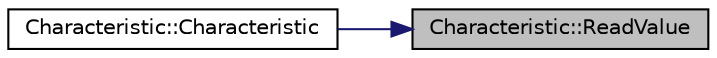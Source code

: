 digraph "Characteristic::ReadValue"
{
 // LATEX_PDF_SIZE
  edge [fontname="Helvetica",fontsize="10",labelfontname="Helvetica",labelfontsize="10"];
  node [fontname="Helvetica",fontsize="10",shape=record];
  rankdir="RL";
  Node1 [label="Characteristic::ReadValue",height=0.2,width=0.4,color="black", fillcolor="grey75", style="filled", fontcolor="black",tooltip=" "];
  Node1 -> Node2 [dir="back",color="midnightblue",fontsize="10",style="solid",fontname="Helvetica"];
  Node2 [label="Characteristic::Characteristic",height=0.2,width=0.4,color="black", fillcolor="white", style="filled",URL="$classCharacteristic.html#a97b2a08d9b3f1fa7c5d1c1441c400b64",tooltip=" "];
}
